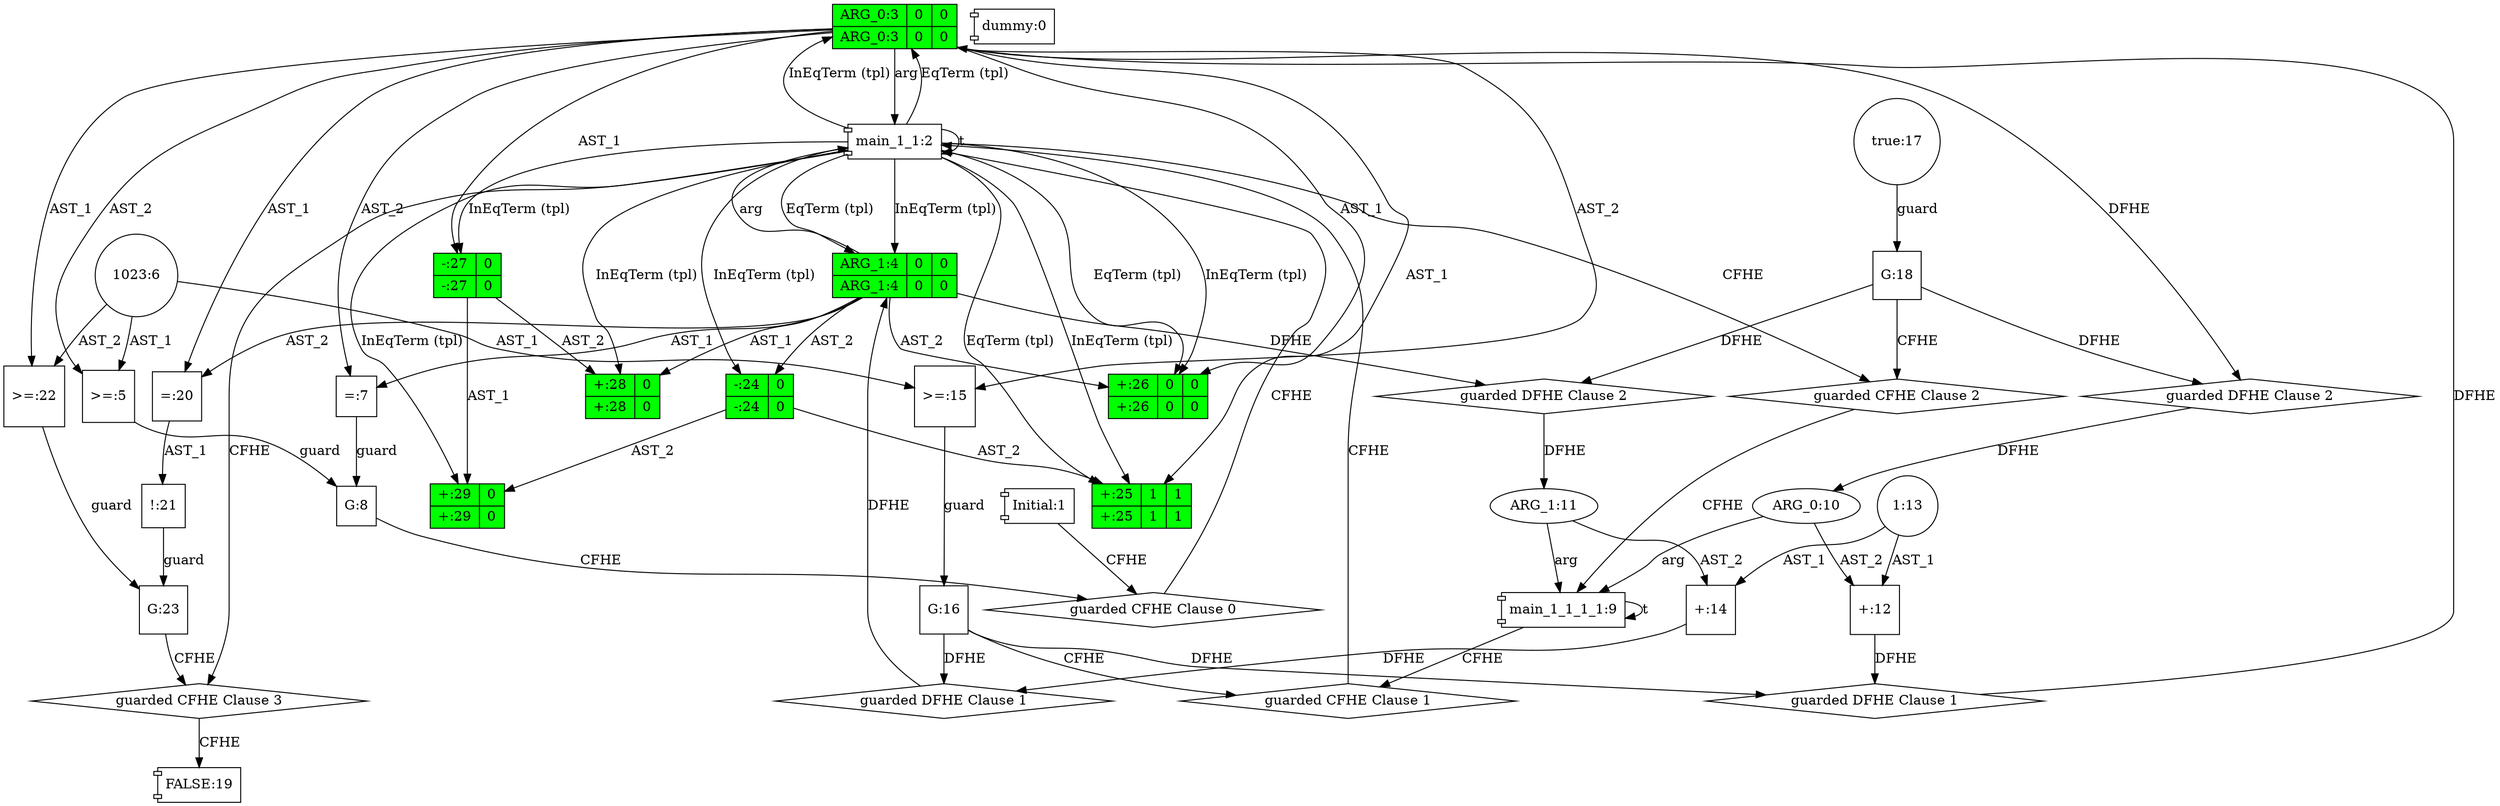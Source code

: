 digraph dag { 
"predicateArgument0" -> "CONTROLN_0" [label="arg"]
"predicateArgument1" -> "CONTROLN_0" [label="arg"]
"CFHE_0" [label="guarded CFHE Clause 0" nodeName="CFHE_0" class=controlFlowHyperEdge shape="diamond"];
"1023_6" -> ">=_5" [label="AST_1"]
"predicateArgument0" -> ">=_5" [label="AST_2"]
"predicateArgument1" -> "=_7" [label="AST_1"]
"predicateArgument0" -> "=_7" [label="AST_2"]
">=_5" -> "guard_8" [label="guard"]
"=_7" -> "guard_8" [label="guard"]
"Initial" -> "CFHE_0" [label="CFHE"]
"guard_8" -> "CFHE_0" [label="CFHE"]
"CFHE_0" -> "CONTROLN_0" [label="CFHE"]
"CFHE_1" [label="guarded CFHE Clause 1" nodeName="CFHE_1" class=controlFlowHyperEdge shape="diamond"];
"predicateArgument2" -> "CONTROLN_1" [label="arg"]
"predicateArgument3" -> "CONTROLN_1" [label="arg"]
"DFHE_0" [label="guarded DFHE Clause 1" nodeName="DFHE_0" class=dataFlowHyperEdge shape="diamond"];
"1_13" -> "+_12" [label="AST_1"]
"predicateArgument2" -> "+_12" [label="AST_2"]
"DFHE_1" [label="guarded DFHE Clause 1" nodeName="DFHE_1" class=dataFlowHyperEdge shape="diamond"];
"1_13" -> "+_14" [label="AST_1"]
"predicateArgument3" -> "+_14" [label="AST_2"]
"1023_6" -> ">=_15" [label="AST_1"]
"predicateArgument0" -> ">=_15" [label="AST_2"]
">=_15" -> "guard_16" [label="guard"]
"CONTROLN_1" -> "CFHE_1" [label="CFHE"]
"guard_16" -> "CFHE_1" [label="CFHE"]
"CFHE_1" -> "CONTROLN_0" [label="CFHE"]
"+_12" -> "DFHE_0" [label="DFHE"]
"guard_16" -> "DFHE_0" [label="DFHE"]
"DFHE_0" -> "predicateArgument0" [label="DFHE"]
"+_14" -> "DFHE_1" [label="DFHE"]
"guard_16" -> "DFHE_1" [label="DFHE"]
"DFHE_1" -> "predicateArgument1" [label="DFHE"]
"CFHE_2" [label="guarded CFHE Clause 2" nodeName="CFHE_2" class=controlFlowHyperEdge shape="diamond"];
"DFHE_2" [label="guarded DFHE Clause 2" nodeName="DFHE_2" class=dataFlowHyperEdge shape="diamond"];
"DFHE_3" [label="guarded DFHE Clause 2" nodeName="DFHE_3" class=dataFlowHyperEdge shape="diamond"];
"true_17" -> "guard_18" [label="guard"]
"CONTROLN_0" -> "CFHE_2" [label="CFHE"]
"guard_18" -> "CFHE_2" [label="CFHE"]
"CFHE_2" -> "CONTROLN_1" [label="CFHE"]
"predicateArgument0" -> "DFHE_2" [label="DFHE"]
"guard_18" -> "DFHE_2" [label="DFHE"]
"DFHE_2" -> "predicateArgument2" [label="DFHE"]
"predicateArgument1" -> "DFHE_3" [label="DFHE"]
"guard_18" -> "DFHE_3" [label="DFHE"]
"DFHE_3" -> "predicateArgument3" [label="DFHE"]
"CFHE_3" [label="guarded CFHE Clause 3" nodeName="CFHE_3" class=controlFlowHyperEdge shape="diamond"];
"predicateArgument0" -> "=_20" [label="AST_1"]
"predicateArgument1" -> "=_20" [label="AST_2"]
"=_20" -> "!_21" [label="AST_1"]
"predicateArgument0" -> ">=_22" [label="AST_1"]
"1023_6" -> ">=_22" [label="AST_2"]
"!_21" -> "guard_23" [label="guard"]
">=_22" -> "guard_23" [label="guard"]
"CONTROLN_0" -> "CFHE_3" [label="CFHE"]
"guard_23" -> "CFHE_3" [label="CFHE"]
"CFHE_3" -> "FALSE" [label="CFHE"]
"CONTROLN_0" -> "CONTROLN_0" [label="t"]
"CONTROLN_1" -> "CONTROLN_1" [label="t"]
"predicateArgument1" -> "-_24" [label="AST_2"]
"predicateArgument0" -> "+_25" [label="AST_1"]
"-_24" -> "+_25" [label="AST_2"]
"predicateArgument0" -> "+_26" [label="AST_1"]
"predicateArgument1" -> "+_26" [label="AST_2"]
"predicateArgument0" -> "-_27" [label="AST_1"]
"predicateArgument1" -> "+_28" [label="AST_1"]
"-_27" -> "+_28" [label="AST_2"]
"-_27" -> "+_29" [label="AST_1"]
"-_24" -> "+_29" [label="AST_2"]
"CONTROLN_0" -> "predicateArgument0" [label="EqTerm (tpl)"]
"CONTROLN_0" -> "predicateArgument1" [label="EqTerm (tpl)"]
"CONTROLN_0" -> "+_25" [label="EqTerm (tpl)"]
"CONTROLN_0" -> "+_26" [label="EqTerm (tpl)"]
"CONTROLN_0" -> "predicateArgument0" [label="InEqTerm (tpl)"]
"CONTROLN_0" -> "predicateArgument1" [label="InEqTerm (tpl)"]
"CONTROLN_0" -> "-_27" [label="InEqTerm (tpl)"]
"CONTROLN_0" -> "-_24" [label="InEqTerm (tpl)"]
"CONTROLN_0" -> "+_25" [label="InEqTerm (tpl)"]
"CONTROLN_0" -> "+_28" [label="InEqTerm (tpl)"]
"CONTROLN_0" -> "+_26" [label="InEqTerm (tpl)"]
"CONTROLN_0" -> "+_29" [label="InEqTerm (tpl)"]
"predicateArgument0"[  color=black fillcolor=green style=filled shape=record label="{{ARG_0:3|0|0}|{ARG_0:3|0|0}}"];
"predicateArgument3" [label="ARG_1:11" nodeName="predicateArgument3" class=predicateArgument shape="ellipse" color=black fillcolor=white style=filled];
"Initial" [label="Initial:1" nodeName="Initial" class=Initial shape="component" color=black fillcolor=white style=filled];
">=_15" [label=">=:15" nodeName=">=_15" class=operator shape="square" color=black fillcolor=white style=filled];
"+_26"[  color=black fillcolor=green style=filled shape=record label="{{+:26|0|0}|{+:26|0|0}}"];
"guard_8" [label="G:8" nodeName="guard_8" class=guard shape="square" color=black fillcolor=white style=filled];
"+_28"[  color=black fillcolor=green style=filled shape=record label="{{+:28|0}|{+:28|0}}"];
"dummy" [label="dummy:0" nodeName="dummy" class=dummy shape="component" color=black fillcolor=white style=filled];
"-_24"[  color=black fillcolor=green style=filled shape=record label="{{-:24|0}|{-:24|0}}"];
"true_17" [label="true:17" nodeName="true_17" class=constant shape="circle" color=black fillcolor=white style=filled];
"+_12" [label="+:12" nodeName="+_12" class=operator shape="square" color=black fillcolor=white style=filled];
"FALSE" [label="FALSE:19" nodeName="FALSE" class=FALSE shape="component" color=black fillcolor=white style=filled];
"+_29"[  color=black fillcolor=green style=filled shape=record label="{{+:29|0}|{+:29|0}}"];
"=_7" [label="=:7" nodeName="=_7" class=operator shape="square" color=black fillcolor=white style=filled];
">=_5" [label=">=:5" nodeName=">=_5" class=operator shape="square" color=black fillcolor=white style=filled];
"predicateArgument2" [label="ARG_0:10" nodeName="predicateArgument2" class=predicateArgument shape="ellipse" color=black fillcolor=white style=filled];
"=_20" [label="=:20" nodeName="=_20" class=operator shape="square" color=black fillcolor=white style=filled];
"CONTROLN_0" [label="main_1_1:2" nodeName="CONTROLN_0" class=CONTROL shape="component" color=black fillcolor=white style=filled];
"guard_18" [label="G:18" nodeName="guard_18" class=guard shape="square" color=black fillcolor=white style=filled];
"guard_23" [label="G:23" nodeName="guard_23" class=guard shape="square" color=black fillcolor=white style=filled];
"1_13" [label="1:13" nodeName="1_13" class=constant shape="circle" color=black fillcolor=white style=filled];
"-_27"[  color=black fillcolor=green style=filled shape=record label="{{-:27|0}|{-:27|0}}"];
"guard_16" [label="G:16" nodeName="guard_16" class=guard shape="square" color=black fillcolor=white style=filled];
"predicateArgument1"[  color=black fillcolor=green style=filled shape=record label="{{ARG_1:4|0|0}|{ARG_1:4|0|0}}"];
"CONTROLN_1" [label="main_1_1_1_1:9" nodeName="CONTROLN_1" class=CONTROL shape="component" color=black fillcolor=white style=filled];
"1023_6" [label="1023:6" nodeName="1023_6" class=constant shape="circle" color=black fillcolor=white style=filled];
"+_14" [label="+:14" nodeName="+_14" class=operator shape="square" color=black fillcolor=white style=filled];
">=_22" [label=">=:22" nodeName=">=_22" class=operator shape="square" color=black fillcolor=white style=filled];
"+_25"[  color=black fillcolor=green style=filled shape=record label="{{+:25|1|1}|{+:25|1|1}}"];
"!_21" [label="!:21" nodeName="!_21" class=operator shape="square" color=black fillcolor=white style=filled];
}
